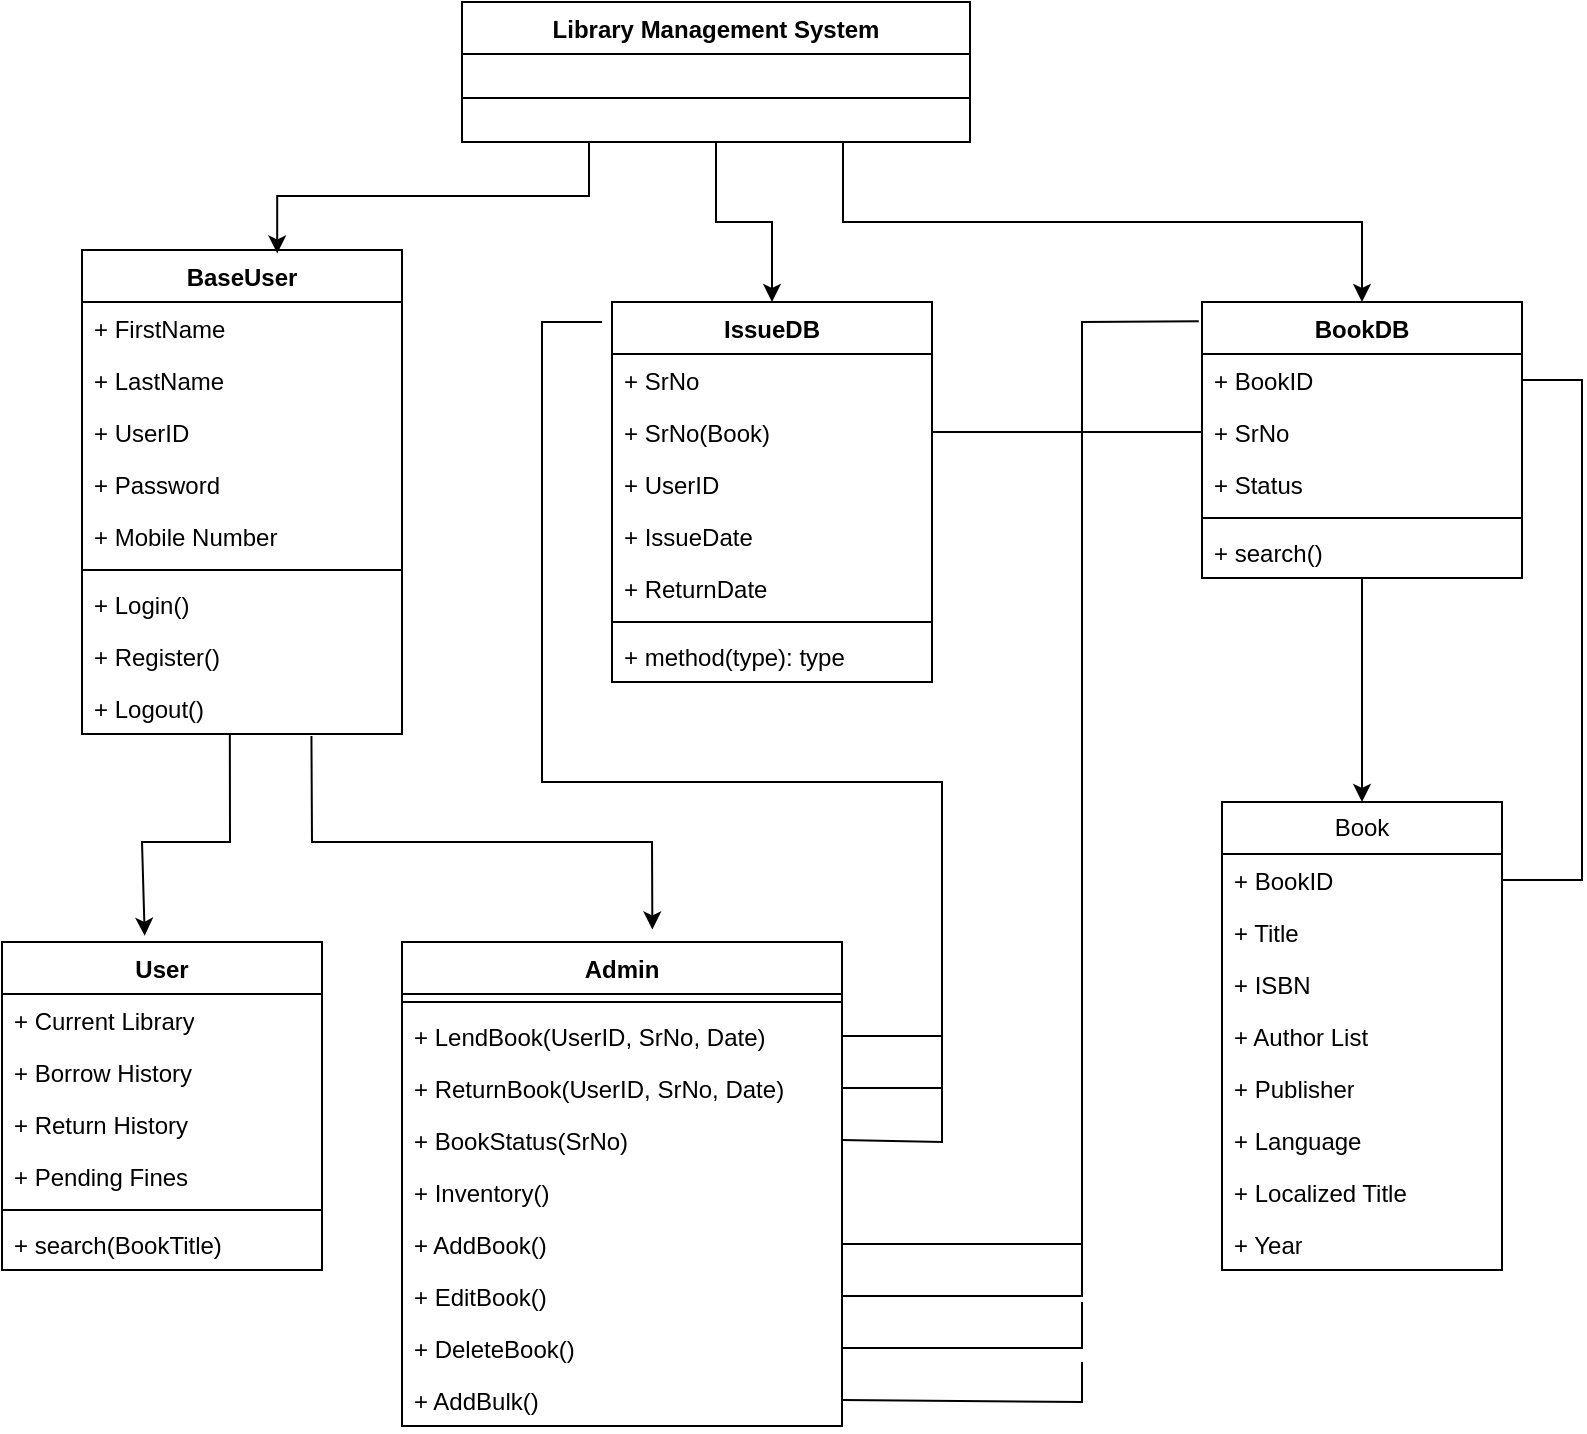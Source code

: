 <mxfile version="21.8.0" type="device">
  <diagram name="Page-1" id="Jo2kGP8MpvsV0olFPqMo">
    <mxGraphModel dx="1122" dy="514" grid="1" gridSize="10" guides="1" tooltips="1" connect="1" arrows="1" fold="1" page="1" pageScale="1" pageWidth="850" pageHeight="1100" math="0" shadow="0">
      <root>
        <mxCell id="0" />
        <mxCell id="1" parent="0" />
        <mxCell id="lsqbtMUYHraG4zRNWBZP-30" value="Book" style="swimlane;fontStyle=0;childLayout=stackLayout;horizontal=1;startSize=26;fillColor=none;horizontalStack=0;resizeParent=1;resizeParentMax=0;resizeLast=0;collapsible=1;marginBottom=0;whiteSpace=wrap;html=1;" parent="1" vertex="1">
          <mxGeometry x="650" y="420" width="140" height="234" as="geometry" />
        </mxCell>
        <mxCell id="lsqbtMUYHraG4zRNWBZP-33" value="+ BookID" style="text;strokeColor=none;fillColor=none;align=left;verticalAlign=top;spacingLeft=4;spacingRight=4;overflow=hidden;rotatable=0;points=[[0,0.5],[1,0.5]];portConstraint=eastwest;whiteSpace=wrap;html=1;" parent="lsqbtMUYHraG4zRNWBZP-30" vertex="1">
          <mxGeometry y="26" width="140" height="26" as="geometry" />
        </mxCell>
        <mxCell id="lsqbtMUYHraG4zRNWBZP-31" value="+ Title" style="text;strokeColor=none;fillColor=none;align=left;verticalAlign=top;spacingLeft=4;spacingRight=4;overflow=hidden;rotatable=0;points=[[0,0.5],[1,0.5]];portConstraint=eastwest;whiteSpace=wrap;html=1;" parent="lsqbtMUYHraG4zRNWBZP-30" vertex="1">
          <mxGeometry y="52" width="140" height="26" as="geometry" />
        </mxCell>
        <mxCell id="lsqbtMUYHraG4zRNWBZP-32" value="+ ISBN" style="text;strokeColor=none;fillColor=none;align=left;verticalAlign=top;spacingLeft=4;spacingRight=4;overflow=hidden;rotatable=0;points=[[0,0.5],[1,0.5]];portConstraint=eastwest;whiteSpace=wrap;html=1;" parent="lsqbtMUYHraG4zRNWBZP-30" vertex="1">
          <mxGeometry y="78" width="140" height="26" as="geometry" />
        </mxCell>
        <mxCell id="lsqbtMUYHraG4zRNWBZP-34" value="+ Author List" style="text;strokeColor=none;fillColor=none;align=left;verticalAlign=top;spacingLeft=4;spacingRight=4;overflow=hidden;rotatable=0;points=[[0,0.5],[1,0.5]];portConstraint=eastwest;whiteSpace=wrap;html=1;" parent="lsqbtMUYHraG4zRNWBZP-30" vertex="1">
          <mxGeometry y="104" width="140" height="26" as="geometry" />
        </mxCell>
        <mxCell id="lsqbtMUYHraG4zRNWBZP-35" value="+ Publisher" style="text;strokeColor=none;fillColor=none;align=left;verticalAlign=top;spacingLeft=4;spacingRight=4;overflow=hidden;rotatable=0;points=[[0,0.5],[1,0.5]];portConstraint=eastwest;whiteSpace=wrap;html=1;" parent="lsqbtMUYHraG4zRNWBZP-30" vertex="1">
          <mxGeometry y="130" width="140" height="26" as="geometry" />
        </mxCell>
        <mxCell id="lsqbtMUYHraG4zRNWBZP-36" value="+ Language" style="text;strokeColor=none;fillColor=none;align=left;verticalAlign=top;spacingLeft=4;spacingRight=4;overflow=hidden;rotatable=0;points=[[0,0.5],[1,0.5]];portConstraint=eastwest;whiteSpace=wrap;html=1;" parent="lsqbtMUYHraG4zRNWBZP-30" vertex="1">
          <mxGeometry y="156" width="140" height="26" as="geometry" />
        </mxCell>
        <mxCell id="lsqbtMUYHraG4zRNWBZP-37" value="+ Localized Title" style="text;strokeColor=none;fillColor=none;align=left;verticalAlign=top;spacingLeft=4;spacingRight=4;overflow=hidden;rotatable=0;points=[[0,0.5],[1,0.5]];portConstraint=eastwest;whiteSpace=wrap;html=1;" parent="lsqbtMUYHraG4zRNWBZP-30" vertex="1">
          <mxGeometry y="182" width="140" height="26" as="geometry" />
        </mxCell>
        <mxCell id="lsqbtMUYHraG4zRNWBZP-38" value="+ Year" style="text;strokeColor=none;fillColor=none;align=left;verticalAlign=top;spacingLeft=4;spacingRight=4;overflow=hidden;rotatable=0;points=[[0,0.5],[1,0.5]];portConstraint=eastwest;whiteSpace=wrap;html=1;" parent="lsqbtMUYHraG4zRNWBZP-30" vertex="1">
          <mxGeometry y="208" width="140" height="26" as="geometry" />
        </mxCell>
        <mxCell id="rQv-ndAGruhpqLdjnWVQ-14" style="edgeStyle=orthogonalEdgeStyle;rounded=0;orthogonalLoop=1;jettySize=auto;html=1;exitX=0.75;exitY=1;exitDx=0;exitDy=0;entryX=0.5;entryY=0;entryDx=0;entryDy=0;" edge="1" parent="1" source="lsqbtMUYHraG4zRNWBZP-42" target="lsqbtMUYHraG4zRNWBZP-54">
          <mxGeometry relative="1" as="geometry" />
        </mxCell>
        <mxCell id="rQv-ndAGruhpqLdjnWVQ-30" style="edgeStyle=orthogonalEdgeStyle;rounded=0;orthogonalLoop=1;jettySize=auto;html=1;entryX=0.5;entryY=0;entryDx=0;entryDy=0;" edge="1" parent="1" source="lsqbtMUYHraG4zRNWBZP-42" target="rQv-ndAGruhpqLdjnWVQ-17">
          <mxGeometry relative="1" as="geometry" />
        </mxCell>
        <mxCell id="lsqbtMUYHraG4zRNWBZP-42" value="Library Management System" style="swimlane;fontStyle=1;align=center;verticalAlign=top;childLayout=stackLayout;horizontal=1;startSize=26;horizontalStack=0;resizeParent=1;resizeParentMax=0;resizeLast=0;collapsible=1;marginBottom=0;whiteSpace=wrap;html=1;" parent="1" vertex="1">
          <mxGeometry x="270" y="20" width="254" height="70" as="geometry" />
        </mxCell>
        <mxCell id="lsqbtMUYHraG4zRNWBZP-44" value="" style="line;strokeWidth=1;fillColor=none;align=left;verticalAlign=middle;spacingTop=-1;spacingLeft=3;spacingRight=3;rotatable=0;labelPosition=right;points=[];portConstraint=eastwest;strokeColor=inherit;" parent="lsqbtMUYHraG4zRNWBZP-42" vertex="1">
          <mxGeometry y="26" width="254" height="44" as="geometry" />
        </mxCell>
        <mxCell id="lsqbtMUYHraG4zRNWBZP-62" style="edgeStyle=orthogonalEdgeStyle;rounded=0;orthogonalLoop=1;jettySize=auto;html=1;entryX=0.5;entryY=0;entryDx=0;entryDy=0;" parent="1" source="lsqbtMUYHraG4zRNWBZP-54" target="lsqbtMUYHraG4zRNWBZP-30" edge="1">
          <mxGeometry relative="1" as="geometry" />
        </mxCell>
        <mxCell id="lsqbtMUYHraG4zRNWBZP-54" value="BookDB" style="swimlane;fontStyle=1;align=center;verticalAlign=top;childLayout=stackLayout;horizontal=1;startSize=26;horizontalStack=0;resizeParent=1;resizeParentMax=0;resizeLast=0;collapsible=1;marginBottom=0;whiteSpace=wrap;html=1;" parent="1" vertex="1">
          <mxGeometry x="640" y="170" width="160" height="138" as="geometry" />
        </mxCell>
        <mxCell id="lsqbtMUYHraG4zRNWBZP-55" value="+ BookID" style="text;strokeColor=none;fillColor=none;align=left;verticalAlign=top;spacingLeft=4;spacingRight=4;overflow=hidden;rotatable=0;points=[[0,0.5],[1,0.5]];portConstraint=eastwest;whiteSpace=wrap;html=1;" parent="lsqbtMUYHraG4zRNWBZP-54" vertex="1">
          <mxGeometry y="26" width="160" height="26" as="geometry" />
        </mxCell>
        <mxCell id="rQv-ndAGruhpqLdjnWVQ-21" value="+ SrNo" style="text;strokeColor=none;fillColor=none;align=left;verticalAlign=top;spacingLeft=4;spacingRight=4;overflow=hidden;rotatable=0;points=[[0,0.5],[1,0.5]];portConstraint=eastwest;whiteSpace=wrap;html=1;" vertex="1" parent="lsqbtMUYHraG4zRNWBZP-54">
          <mxGeometry y="52" width="160" height="26" as="geometry" />
        </mxCell>
        <mxCell id="rQv-ndAGruhpqLdjnWVQ-38" value="+ Status" style="text;strokeColor=none;fillColor=none;align=left;verticalAlign=top;spacingLeft=4;spacingRight=4;overflow=hidden;rotatable=0;points=[[0,0.5],[1,0.5]];portConstraint=eastwest;whiteSpace=wrap;html=1;" vertex="1" parent="lsqbtMUYHraG4zRNWBZP-54">
          <mxGeometry y="78" width="160" height="26" as="geometry" />
        </mxCell>
        <mxCell id="lsqbtMUYHraG4zRNWBZP-56" value="" style="line;strokeWidth=1;fillColor=none;align=left;verticalAlign=middle;spacingTop=-1;spacingLeft=3;spacingRight=3;rotatable=0;labelPosition=right;points=[];portConstraint=eastwest;strokeColor=inherit;" parent="lsqbtMUYHraG4zRNWBZP-54" vertex="1">
          <mxGeometry y="104" width="160" height="8" as="geometry" />
        </mxCell>
        <mxCell id="lsqbtMUYHraG4zRNWBZP-61" value="+ search()" style="text;strokeColor=none;fillColor=none;align=left;verticalAlign=top;spacingLeft=4;spacingRight=4;overflow=hidden;rotatable=0;points=[[0,0.5],[1,0.5]];portConstraint=eastwest;whiteSpace=wrap;html=1;" parent="lsqbtMUYHraG4zRNWBZP-54" vertex="1">
          <mxGeometry y="112" width="160" height="26" as="geometry" />
        </mxCell>
        <mxCell id="lsqbtMUYHraG4zRNWBZP-63" value="Admin" style="swimlane;fontStyle=1;align=center;verticalAlign=top;childLayout=stackLayout;horizontal=1;startSize=26;horizontalStack=0;resizeParent=1;resizeParentMax=0;resizeLast=0;collapsible=1;marginBottom=0;whiteSpace=wrap;html=1;" parent="1" vertex="1">
          <mxGeometry x="240" y="490" width="220" height="242" as="geometry" />
        </mxCell>
        <mxCell id="lsqbtMUYHraG4zRNWBZP-65" value="" style="line;strokeWidth=1;fillColor=none;align=left;verticalAlign=middle;spacingTop=-1;spacingLeft=3;spacingRight=3;rotatable=0;labelPosition=right;points=[];portConstraint=eastwest;strokeColor=inherit;" parent="lsqbtMUYHraG4zRNWBZP-63" vertex="1">
          <mxGeometry y="26" width="220" height="8" as="geometry" />
        </mxCell>
        <mxCell id="lsqbtMUYHraG4zRNWBZP-66" value="+ LendBook(UserID, SrNo, Date)" style="text;strokeColor=none;fillColor=none;align=left;verticalAlign=top;spacingLeft=4;spacingRight=4;overflow=hidden;rotatable=0;points=[[0,0.5],[1,0.5]];portConstraint=eastwest;whiteSpace=wrap;html=1;" parent="lsqbtMUYHraG4zRNWBZP-63" vertex="1">
          <mxGeometry y="34" width="220" height="26" as="geometry" />
        </mxCell>
        <mxCell id="lsqbtMUYHraG4zRNWBZP-67" value="+ ReturnBook(UserID, SrNo, Date)" style="text;strokeColor=none;fillColor=none;align=left;verticalAlign=top;spacingLeft=4;spacingRight=4;overflow=hidden;rotatable=0;points=[[0,0.5],[1,0.5]];portConstraint=eastwest;whiteSpace=wrap;html=1;" parent="lsqbtMUYHraG4zRNWBZP-63" vertex="1">
          <mxGeometry y="60" width="220" height="26" as="geometry" />
        </mxCell>
        <mxCell id="lsqbtMUYHraG4zRNWBZP-69" value="+ BookStatus(SrNo)" style="text;strokeColor=none;fillColor=none;align=left;verticalAlign=top;spacingLeft=4;spacingRight=4;overflow=hidden;rotatable=0;points=[[0,0.5],[1,0.5]];portConstraint=eastwest;whiteSpace=wrap;html=1;" parent="lsqbtMUYHraG4zRNWBZP-63" vertex="1">
          <mxGeometry y="86" width="220" height="26" as="geometry" />
        </mxCell>
        <mxCell id="lsqbtMUYHraG4zRNWBZP-68" value="+ Inventory()" style="text;strokeColor=none;fillColor=none;align=left;verticalAlign=top;spacingLeft=4;spacingRight=4;overflow=hidden;rotatable=0;points=[[0,0.5],[1,0.5]];portConstraint=eastwest;whiteSpace=wrap;html=1;" parent="lsqbtMUYHraG4zRNWBZP-63" vertex="1">
          <mxGeometry y="112" width="220" height="26" as="geometry" />
        </mxCell>
        <mxCell id="rQv-ndAGruhpqLdjnWVQ-34" value="+ AddBook()" style="text;strokeColor=none;fillColor=none;align=left;verticalAlign=top;spacingLeft=4;spacingRight=4;overflow=hidden;rotatable=0;points=[[0,0.5],[1,0.5]];portConstraint=eastwest;whiteSpace=wrap;html=1;" vertex="1" parent="lsqbtMUYHraG4zRNWBZP-63">
          <mxGeometry y="138" width="220" height="26" as="geometry" />
        </mxCell>
        <mxCell id="rQv-ndAGruhpqLdjnWVQ-35" value="+ EditBook()" style="text;strokeColor=none;fillColor=none;align=left;verticalAlign=top;spacingLeft=4;spacingRight=4;overflow=hidden;rotatable=0;points=[[0,0.5],[1,0.5]];portConstraint=eastwest;whiteSpace=wrap;html=1;" vertex="1" parent="lsqbtMUYHraG4zRNWBZP-63">
          <mxGeometry y="164" width="220" height="26" as="geometry" />
        </mxCell>
        <mxCell id="rQv-ndAGruhpqLdjnWVQ-36" value="+ DeleteBook()" style="text;strokeColor=none;fillColor=none;align=left;verticalAlign=top;spacingLeft=4;spacingRight=4;overflow=hidden;rotatable=0;points=[[0,0.5],[1,0.5]];portConstraint=eastwest;whiteSpace=wrap;html=1;" vertex="1" parent="lsqbtMUYHraG4zRNWBZP-63">
          <mxGeometry y="190" width="220" height="26" as="geometry" />
        </mxCell>
        <mxCell id="rQv-ndAGruhpqLdjnWVQ-37" value="+ AddBulk()" style="text;strokeColor=none;fillColor=none;align=left;verticalAlign=top;spacingLeft=4;spacingRight=4;overflow=hidden;rotatable=0;points=[[0,0.5],[1,0.5]];portConstraint=eastwest;whiteSpace=wrap;html=1;" vertex="1" parent="lsqbtMUYHraG4zRNWBZP-63">
          <mxGeometry y="216" width="220" height="26" as="geometry" />
        </mxCell>
        <mxCell id="lsqbtMUYHraG4zRNWBZP-76" value="User" style="swimlane;fontStyle=1;align=center;verticalAlign=top;childLayout=stackLayout;horizontal=1;startSize=26;horizontalStack=0;resizeParent=1;resizeParentMax=0;resizeLast=0;collapsible=1;marginBottom=0;whiteSpace=wrap;html=1;" parent="1" vertex="1">
          <mxGeometry x="40" y="490" width="160" height="164" as="geometry" />
        </mxCell>
        <mxCell id="lsqbtMUYHraG4zRNWBZP-13" value="+ Current Library" style="text;strokeColor=none;fillColor=none;align=left;verticalAlign=top;spacingLeft=4;spacingRight=4;overflow=hidden;rotatable=0;points=[[0,0.5],[1,0.5]];portConstraint=eastwest;whiteSpace=wrap;html=1;" parent="lsqbtMUYHraG4zRNWBZP-76" vertex="1">
          <mxGeometry y="26" width="160" height="26" as="geometry" />
        </mxCell>
        <mxCell id="lsqbtMUYHraG4zRNWBZP-14" value="+ Borrow History" style="text;strokeColor=none;fillColor=none;align=left;verticalAlign=top;spacingLeft=4;spacingRight=4;overflow=hidden;rotatable=0;points=[[0,0.5],[1,0.5]];portConstraint=eastwest;whiteSpace=wrap;html=1;" parent="lsqbtMUYHraG4zRNWBZP-76" vertex="1">
          <mxGeometry y="52" width="160" height="26" as="geometry" />
        </mxCell>
        <mxCell id="lsqbtMUYHraG4zRNWBZP-15" value="+ Return History" style="text;strokeColor=none;fillColor=none;align=left;verticalAlign=top;spacingLeft=4;spacingRight=4;overflow=hidden;rotatable=0;points=[[0,0.5],[1,0.5]];portConstraint=eastwest;whiteSpace=wrap;html=1;" parent="lsqbtMUYHraG4zRNWBZP-76" vertex="1">
          <mxGeometry y="78" width="160" height="26" as="geometry" />
        </mxCell>
        <mxCell id="lsqbtMUYHraG4zRNWBZP-16" value="+ Pending Fines" style="text;strokeColor=none;fillColor=none;align=left;verticalAlign=top;spacingLeft=4;spacingRight=4;overflow=hidden;rotatable=0;points=[[0,0.5],[1,0.5]];portConstraint=eastwest;whiteSpace=wrap;html=1;" parent="lsqbtMUYHraG4zRNWBZP-76" vertex="1">
          <mxGeometry y="104" width="160" height="26" as="geometry" />
        </mxCell>
        <mxCell id="lsqbtMUYHraG4zRNWBZP-78" value="" style="line;strokeWidth=1;fillColor=none;align=left;verticalAlign=middle;spacingTop=-1;spacingLeft=3;spacingRight=3;rotatable=0;labelPosition=right;points=[];portConstraint=eastwest;strokeColor=inherit;" parent="lsqbtMUYHraG4zRNWBZP-76" vertex="1">
          <mxGeometry y="130" width="160" height="8" as="geometry" />
        </mxCell>
        <mxCell id="lsqbtMUYHraG4zRNWBZP-79" value="+ search(BookTitle)" style="text;strokeColor=none;fillColor=none;align=left;verticalAlign=top;spacingLeft=4;spacingRight=4;overflow=hidden;rotatable=0;points=[[0,0.5],[1,0.5]];portConstraint=eastwest;whiteSpace=wrap;html=1;" parent="lsqbtMUYHraG4zRNWBZP-76" vertex="1">
          <mxGeometry y="138" width="160" height="26" as="geometry" />
        </mxCell>
        <mxCell id="rQv-ndAGruhpqLdjnWVQ-1" value="BaseUser" style="swimlane;fontStyle=1;align=center;verticalAlign=top;childLayout=stackLayout;horizontal=1;startSize=26;horizontalStack=0;resizeParent=1;resizeParentMax=0;resizeLast=0;collapsible=1;marginBottom=0;whiteSpace=wrap;html=1;" vertex="1" parent="1">
          <mxGeometry x="80" y="144" width="160" height="242" as="geometry" />
        </mxCell>
        <mxCell id="rQv-ndAGruhpqLdjnWVQ-2" value="+ FirstName" style="text;strokeColor=none;fillColor=none;align=left;verticalAlign=top;spacingLeft=4;spacingRight=4;overflow=hidden;rotatable=0;points=[[0,0.5],[1,0.5]];portConstraint=eastwest;whiteSpace=wrap;html=1;" vertex="1" parent="rQv-ndAGruhpqLdjnWVQ-1">
          <mxGeometry y="26" width="160" height="26" as="geometry" />
        </mxCell>
        <mxCell id="rQv-ndAGruhpqLdjnWVQ-5" value="+ LastName" style="text;strokeColor=none;fillColor=none;align=left;verticalAlign=top;spacingLeft=4;spacingRight=4;overflow=hidden;rotatable=0;points=[[0,0.5],[1,0.5]];portConstraint=eastwest;whiteSpace=wrap;html=1;" vertex="1" parent="rQv-ndAGruhpqLdjnWVQ-1">
          <mxGeometry y="52" width="160" height="26" as="geometry" />
        </mxCell>
        <mxCell id="rQv-ndAGruhpqLdjnWVQ-6" value="+ UserID" style="text;strokeColor=none;fillColor=none;align=left;verticalAlign=top;spacingLeft=4;spacingRight=4;overflow=hidden;rotatable=0;points=[[0,0.5],[1,0.5]];portConstraint=eastwest;whiteSpace=wrap;html=1;" vertex="1" parent="rQv-ndAGruhpqLdjnWVQ-1">
          <mxGeometry y="78" width="160" height="26" as="geometry" />
        </mxCell>
        <mxCell id="rQv-ndAGruhpqLdjnWVQ-7" value="+ Password" style="text;strokeColor=none;fillColor=none;align=left;verticalAlign=top;spacingLeft=4;spacingRight=4;overflow=hidden;rotatable=0;points=[[0,0.5],[1,0.5]];portConstraint=eastwest;whiteSpace=wrap;html=1;" vertex="1" parent="rQv-ndAGruhpqLdjnWVQ-1">
          <mxGeometry y="104" width="160" height="26" as="geometry" />
        </mxCell>
        <mxCell id="rQv-ndAGruhpqLdjnWVQ-8" value="+ Mobile Number" style="text;strokeColor=none;fillColor=none;align=left;verticalAlign=top;spacingLeft=4;spacingRight=4;overflow=hidden;rotatable=0;points=[[0,0.5],[1,0.5]];portConstraint=eastwest;whiteSpace=wrap;html=1;" vertex="1" parent="rQv-ndAGruhpqLdjnWVQ-1">
          <mxGeometry y="130" width="160" height="26" as="geometry" />
        </mxCell>
        <mxCell id="rQv-ndAGruhpqLdjnWVQ-3" value="" style="line;strokeWidth=1;fillColor=none;align=left;verticalAlign=middle;spacingTop=-1;spacingLeft=3;spacingRight=3;rotatable=0;labelPosition=right;points=[];portConstraint=eastwest;strokeColor=inherit;" vertex="1" parent="rQv-ndAGruhpqLdjnWVQ-1">
          <mxGeometry y="156" width="160" height="8" as="geometry" />
        </mxCell>
        <mxCell id="rQv-ndAGruhpqLdjnWVQ-4" value="+ Login()" style="text;strokeColor=none;fillColor=none;align=left;verticalAlign=top;spacingLeft=4;spacingRight=4;overflow=hidden;rotatable=0;points=[[0,0.5],[1,0.5]];portConstraint=eastwest;whiteSpace=wrap;html=1;" vertex="1" parent="rQv-ndAGruhpqLdjnWVQ-1">
          <mxGeometry y="164" width="160" height="26" as="geometry" />
        </mxCell>
        <mxCell id="rQv-ndAGruhpqLdjnWVQ-9" value="+ Register()" style="text;strokeColor=none;fillColor=none;align=left;verticalAlign=top;spacingLeft=4;spacingRight=4;overflow=hidden;rotatable=0;points=[[0,0.5],[1,0.5]];portConstraint=eastwest;whiteSpace=wrap;html=1;" vertex="1" parent="rQv-ndAGruhpqLdjnWVQ-1">
          <mxGeometry y="190" width="160" height="26" as="geometry" />
        </mxCell>
        <mxCell id="rQv-ndAGruhpqLdjnWVQ-10" value="+ Logout()" style="text;strokeColor=none;fillColor=none;align=left;verticalAlign=top;spacingLeft=4;spacingRight=4;overflow=hidden;rotatable=0;points=[[0,0.5],[1,0.5]];portConstraint=eastwest;whiteSpace=wrap;html=1;" vertex="1" parent="rQv-ndAGruhpqLdjnWVQ-1">
          <mxGeometry y="216" width="160" height="26" as="geometry" />
        </mxCell>
        <mxCell id="rQv-ndAGruhpqLdjnWVQ-13" style="edgeStyle=orthogonalEdgeStyle;rounded=0;orthogonalLoop=1;jettySize=auto;html=1;exitX=0.25;exitY=1;exitDx=0;exitDy=0;entryX=0.61;entryY=0.007;entryDx=0;entryDy=0;entryPerimeter=0;" edge="1" parent="1" source="lsqbtMUYHraG4zRNWBZP-42" target="rQv-ndAGruhpqLdjnWVQ-1">
          <mxGeometry relative="1" as="geometry" />
        </mxCell>
        <mxCell id="rQv-ndAGruhpqLdjnWVQ-15" value="" style="endArrow=classic;html=1;rounded=0;exitX=0.462;exitY=1.019;exitDx=0;exitDy=0;exitPerimeter=0;entryX=0.446;entryY=-0.019;entryDx=0;entryDy=0;entryPerimeter=0;" edge="1" parent="1" source="rQv-ndAGruhpqLdjnWVQ-10" target="lsqbtMUYHraG4zRNWBZP-76">
          <mxGeometry width="50" height="50" relative="1" as="geometry">
            <mxPoint x="130" y="460" as="sourcePoint" />
            <mxPoint x="180" y="410" as="targetPoint" />
            <Array as="points">
              <mxPoint x="154" y="440" />
              <mxPoint x="110" y="440" />
            </Array>
          </mxGeometry>
        </mxCell>
        <mxCell id="rQv-ndAGruhpqLdjnWVQ-16" value="" style="endArrow=classic;html=1;rounded=0;entryX=0.569;entryY=-0.026;entryDx=0;entryDy=0;entryPerimeter=0;exitX=0.717;exitY=1.04;exitDx=0;exitDy=0;exitPerimeter=0;" edge="1" parent="1" source="rQv-ndAGruhpqLdjnWVQ-10" target="lsqbtMUYHraG4zRNWBZP-63">
          <mxGeometry width="50" height="50" relative="1" as="geometry">
            <mxPoint x="220" y="460" as="sourcePoint" />
            <mxPoint x="270" y="410" as="targetPoint" />
            <Array as="points">
              <mxPoint x="195" y="440" />
              <mxPoint x="365" y="440" />
            </Array>
          </mxGeometry>
        </mxCell>
        <mxCell id="rQv-ndAGruhpqLdjnWVQ-17" value="IssueDB" style="swimlane;fontStyle=1;align=center;verticalAlign=top;childLayout=stackLayout;horizontal=1;startSize=26;horizontalStack=0;resizeParent=1;resizeParentMax=0;resizeLast=0;collapsible=1;marginBottom=0;whiteSpace=wrap;html=1;" vertex="1" parent="1">
          <mxGeometry x="345" y="170" width="160" height="190" as="geometry" />
        </mxCell>
        <mxCell id="rQv-ndAGruhpqLdjnWVQ-28" value="+ SrNo" style="text;strokeColor=none;fillColor=none;align=left;verticalAlign=top;spacingLeft=4;spacingRight=4;overflow=hidden;rotatable=0;points=[[0,0.5],[1,0.5]];portConstraint=eastwest;whiteSpace=wrap;html=1;" vertex="1" parent="rQv-ndAGruhpqLdjnWVQ-17">
          <mxGeometry y="26" width="160" height="26" as="geometry" />
        </mxCell>
        <mxCell id="rQv-ndAGruhpqLdjnWVQ-18" value="+ SrNo(Book)" style="text;strokeColor=none;fillColor=none;align=left;verticalAlign=top;spacingLeft=4;spacingRight=4;overflow=hidden;rotatable=0;points=[[0,0.5],[1,0.5]];portConstraint=eastwest;whiteSpace=wrap;html=1;" vertex="1" parent="rQv-ndAGruhpqLdjnWVQ-17">
          <mxGeometry y="52" width="160" height="26" as="geometry" />
        </mxCell>
        <mxCell id="rQv-ndAGruhpqLdjnWVQ-22" value="+ UserID" style="text;strokeColor=none;fillColor=none;align=left;verticalAlign=top;spacingLeft=4;spacingRight=4;overflow=hidden;rotatable=0;points=[[0,0.5],[1,0.5]];portConstraint=eastwest;whiteSpace=wrap;html=1;" vertex="1" parent="rQv-ndAGruhpqLdjnWVQ-17">
          <mxGeometry y="78" width="160" height="26" as="geometry" />
        </mxCell>
        <mxCell id="rQv-ndAGruhpqLdjnWVQ-23" value="+ IssueDate" style="text;strokeColor=none;fillColor=none;align=left;verticalAlign=top;spacingLeft=4;spacingRight=4;overflow=hidden;rotatable=0;points=[[0,0.5],[1,0.5]];portConstraint=eastwest;whiteSpace=wrap;html=1;" vertex="1" parent="rQv-ndAGruhpqLdjnWVQ-17">
          <mxGeometry y="104" width="160" height="26" as="geometry" />
        </mxCell>
        <mxCell id="rQv-ndAGruhpqLdjnWVQ-24" value="+ ReturnDate" style="text;strokeColor=none;fillColor=none;align=left;verticalAlign=top;spacingLeft=4;spacingRight=4;overflow=hidden;rotatable=0;points=[[0,0.5],[1,0.5]];portConstraint=eastwest;whiteSpace=wrap;html=1;" vertex="1" parent="rQv-ndAGruhpqLdjnWVQ-17">
          <mxGeometry y="130" width="160" height="26" as="geometry" />
        </mxCell>
        <mxCell id="rQv-ndAGruhpqLdjnWVQ-19" value="" style="line;strokeWidth=1;fillColor=none;align=left;verticalAlign=middle;spacingTop=-1;spacingLeft=3;spacingRight=3;rotatable=0;labelPosition=right;points=[];portConstraint=eastwest;strokeColor=inherit;" vertex="1" parent="rQv-ndAGruhpqLdjnWVQ-17">
          <mxGeometry y="156" width="160" height="8" as="geometry" />
        </mxCell>
        <mxCell id="rQv-ndAGruhpqLdjnWVQ-20" value="+ method(type): type" style="text;strokeColor=none;fillColor=none;align=left;verticalAlign=top;spacingLeft=4;spacingRight=4;overflow=hidden;rotatable=0;points=[[0,0.5],[1,0.5]];portConstraint=eastwest;whiteSpace=wrap;html=1;" vertex="1" parent="rQv-ndAGruhpqLdjnWVQ-17">
          <mxGeometry y="164" width="160" height="26" as="geometry" />
        </mxCell>
        <mxCell id="rQv-ndAGruhpqLdjnWVQ-25" value="" style="endArrow=none;html=1;rounded=0;exitX=1;exitY=0.5;exitDx=0;exitDy=0;entryX=0;entryY=0.5;entryDx=0;entryDy=0;" edge="1" parent="1" source="rQv-ndAGruhpqLdjnWVQ-18" target="rQv-ndAGruhpqLdjnWVQ-21">
          <mxGeometry width="50" height="50" relative="1" as="geometry">
            <mxPoint x="530" y="260" as="sourcePoint" />
            <mxPoint x="580" y="210" as="targetPoint" />
          </mxGeometry>
        </mxCell>
        <mxCell id="rQv-ndAGruhpqLdjnWVQ-27" value="" style="endArrow=none;html=1;rounded=0;entryX=1;entryY=0.5;entryDx=0;entryDy=0;exitX=1;exitY=0.5;exitDx=0;exitDy=0;" edge="1" parent="1" source="lsqbtMUYHraG4zRNWBZP-33" target="lsqbtMUYHraG4zRNWBZP-55">
          <mxGeometry width="50" height="50" relative="1" as="geometry">
            <mxPoint x="720" y="380" as="sourcePoint" />
            <mxPoint x="770" y="330" as="targetPoint" />
            <Array as="points">
              <mxPoint x="830" y="459" />
              <mxPoint x="830" y="209" />
            </Array>
          </mxGeometry>
        </mxCell>
        <mxCell id="rQv-ndAGruhpqLdjnWVQ-31" value="" style="endArrow=none;html=1;rounded=0;exitX=1;exitY=0.5;exitDx=0;exitDy=0;" edge="1" parent="1" source="lsqbtMUYHraG4zRNWBZP-66">
          <mxGeometry width="50" height="50" relative="1" as="geometry">
            <mxPoint x="500" y="550" as="sourcePoint" />
            <mxPoint x="340" y="180" as="targetPoint" />
            <Array as="points">
              <mxPoint x="510" y="537" />
              <mxPoint x="510" y="410" />
              <mxPoint x="310" y="410" />
              <mxPoint x="310" y="180" />
            </Array>
          </mxGeometry>
        </mxCell>
        <mxCell id="rQv-ndAGruhpqLdjnWVQ-32" value="" style="endArrow=none;html=1;rounded=0;exitX=1;exitY=0.5;exitDx=0;exitDy=0;" edge="1" parent="1" source="lsqbtMUYHraG4zRNWBZP-67">
          <mxGeometry width="50" height="50" relative="1" as="geometry">
            <mxPoint x="510" y="610" as="sourcePoint" />
            <mxPoint x="510" y="530" as="targetPoint" />
            <Array as="points">
              <mxPoint x="510" y="563" />
            </Array>
          </mxGeometry>
        </mxCell>
        <mxCell id="rQv-ndAGruhpqLdjnWVQ-33" value="" style="endArrow=none;html=1;rounded=0;exitX=1;exitY=0.5;exitDx=0;exitDy=0;" edge="1" parent="1" source="lsqbtMUYHraG4zRNWBZP-69">
          <mxGeometry width="50" height="50" relative="1" as="geometry">
            <mxPoint x="520" y="630" as="sourcePoint" />
            <mxPoint x="510" y="560" as="targetPoint" />
            <Array as="points">
              <mxPoint x="510" y="590" />
            </Array>
          </mxGeometry>
        </mxCell>
        <mxCell id="rQv-ndAGruhpqLdjnWVQ-39" value="" style="endArrow=none;html=1;rounded=0;exitX=1;exitY=0.5;exitDx=0;exitDy=0;entryX=-0.01;entryY=0.07;entryDx=0;entryDy=0;entryPerimeter=0;" edge="1" parent="1" source="rQv-ndAGruhpqLdjnWVQ-34" target="lsqbtMUYHraG4zRNWBZP-54">
          <mxGeometry width="50" height="50" relative="1" as="geometry">
            <mxPoint x="510" y="670" as="sourcePoint" />
            <mxPoint x="560" y="620" as="targetPoint" />
            <Array as="points">
              <mxPoint x="580" y="641" />
              <mxPoint x="580" y="180" />
            </Array>
          </mxGeometry>
        </mxCell>
        <mxCell id="rQv-ndAGruhpqLdjnWVQ-40" value="" style="endArrow=none;html=1;rounded=0;exitX=1;exitY=0.5;exitDx=0;exitDy=0;" edge="1" parent="1" source="rQv-ndAGruhpqLdjnWVQ-35">
          <mxGeometry width="50" height="50" relative="1" as="geometry">
            <mxPoint x="530" y="710" as="sourcePoint" />
            <mxPoint x="580" y="640" as="targetPoint" />
            <Array as="points">
              <mxPoint x="580" y="667" />
            </Array>
          </mxGeometry>
        </mxCell>
        <mxCell id="rQv-ndAGruhpqLdjnWVQ-41" value="" style="endArrow=none;html=1;rounded=0;exitX=1;exitY=0.5;exitDx=0;exitDy=0;" edge="1" parent="1" source="rQv-ndAGruhpqLdjnWVQ-36">
          <mxGeometry width="50" height="50" relative="1" as="geometry">
            <mxPoint x="520" y="730" as="sourcePoint" />
            <mxPoint x="580" y="670" as="targetPoint" />
            <Array as="points">
              <mxPoint x="580" y="693" />
            </Array>
          </mxGeometry>
        </mxCell>
        <mxCell id="rQv-ndAGruhpqLdjnWVQ-42" value="" style="endArrow=none;html=1;rounded=0;exitX=1;exitY=0.5;exitDx=0;exitDy=0;" edge="1" parent="1" source="rQv-ndAGruhpqLdjnWVQ-37">
          <mxGeometry width="50" height="50" relative="1" as="geometry">
            <mxPoint x="530" y="760" as="sourcePoint" />
            <mxPoint x="580" y="700" as="targetPoint" />
            <Array as="points">
              <mxPoint x="580" y="720" />
            </Array>
          </mxGeometry>
        </mxCell>
      </root>
    </mxGraphModel>
  </diagram>
</mxfile>
